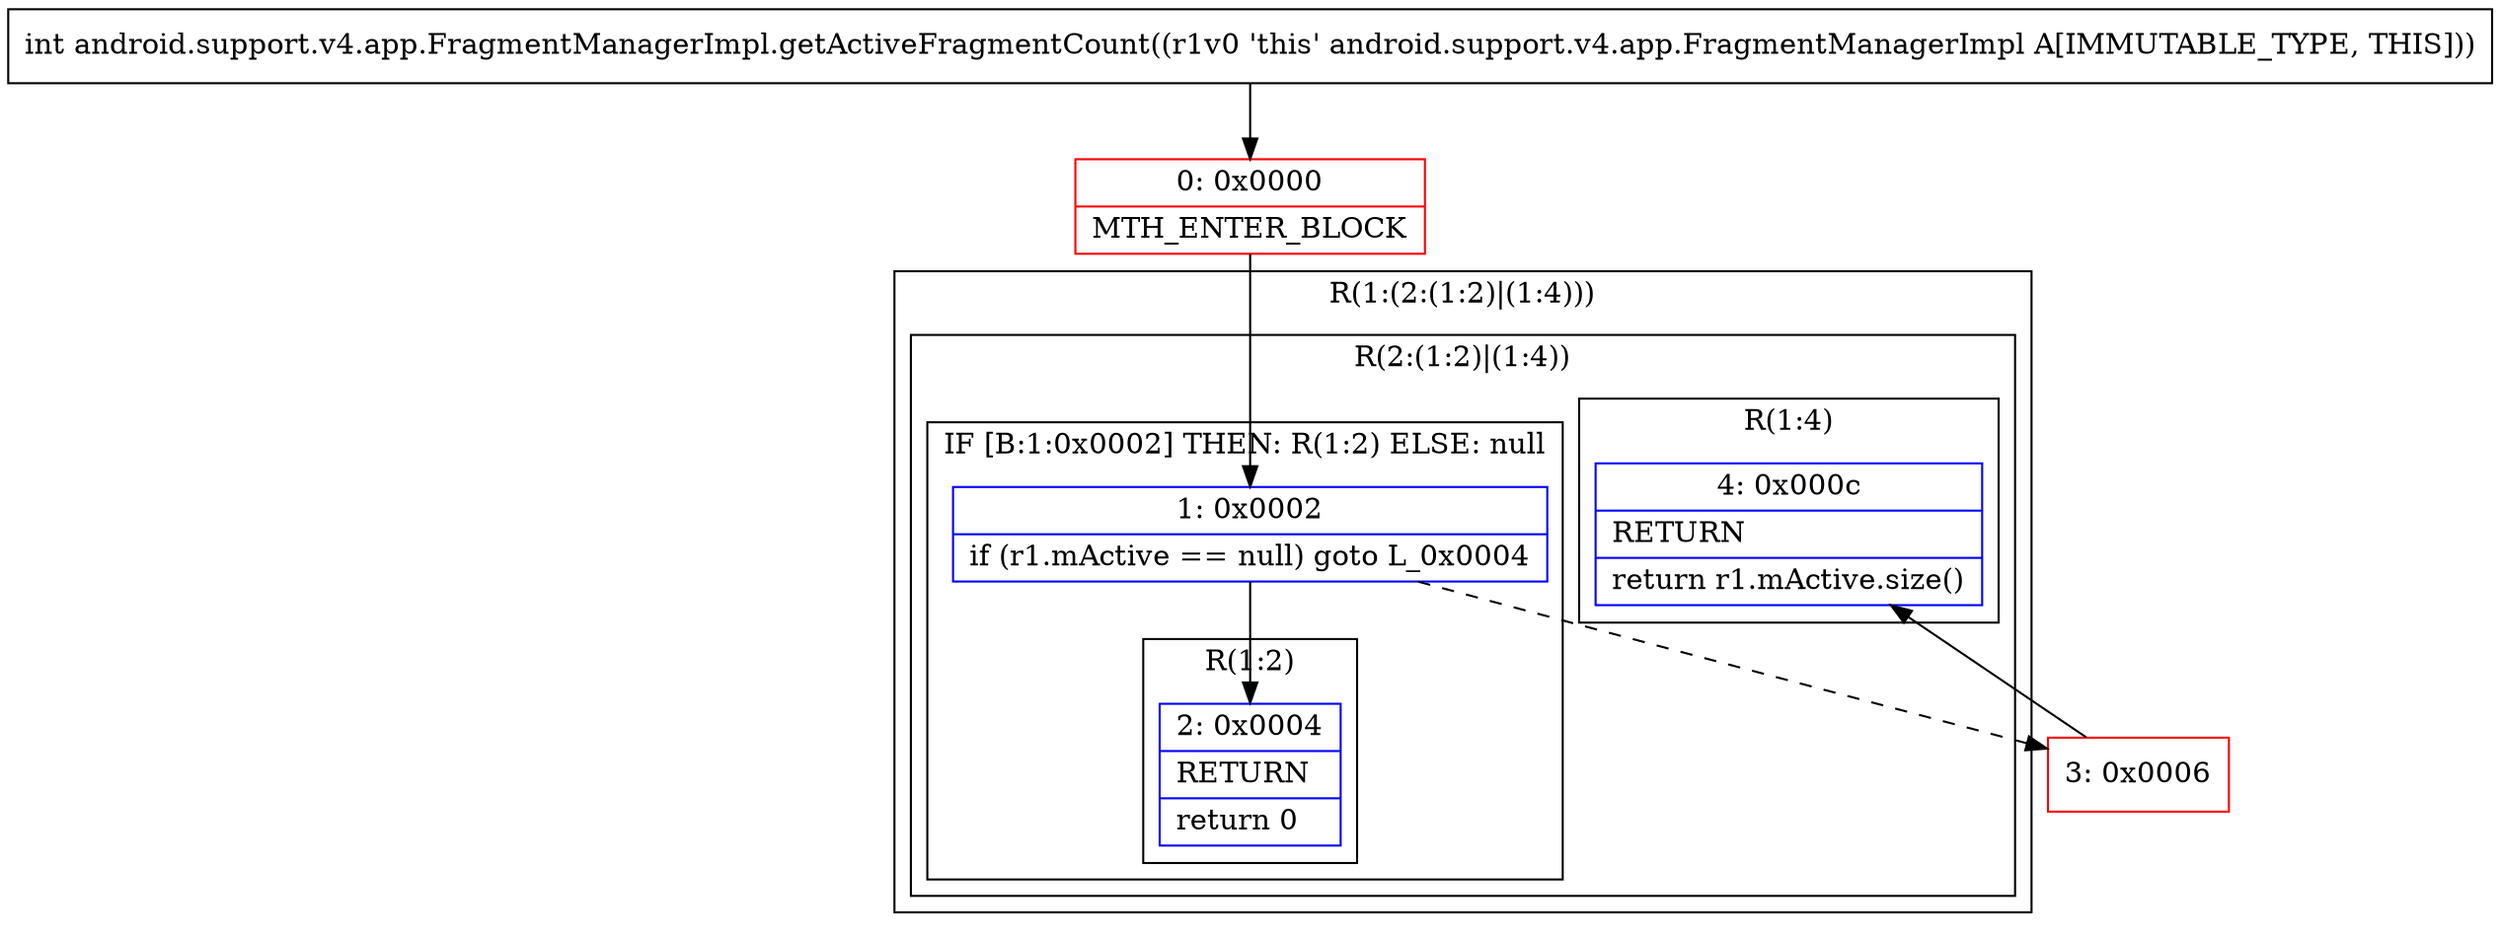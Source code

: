 digraph "CFG forandroid.support.v4.app.FragmentManagerImpl.getActiveFragmentCount()I" {
subgraph cluster_Region_725480205 {
label = "R(1:(2:(1:2)|(1:4)))";
node [shape=record,color=blue];
subgraph cluster_Region_871018143 {
label = "R(2:(1:2)|(1:4))";
node [shape=record,color=blue];
subgraph cluster_IfRegion_1980414982 {
label = "IF [B:1:0x0002] THEN: R(1:2) ELSE: null";
node [shape=record,color=blue];
Node_1 [shape=record,label="{1\:\ 0x0002|if (r1.mActive == null) goto L_0x0004\l}"];
subgraph cluster_Region_1785059468 {
label = "R(1:2)";
node [shape=record,color=blue];
Node_2 [shape=record,label="{2\:\ 0x0004|RETURN\l|return 0\l}"];
}
}
subgraph cluster_Region_772074326 {
label = "R(1:4)";
node [shape=record,color=blue];
Node_4 [shape=record,label="{4\:\ 0x000c|RETURN\l|return r1.mActive.size()\l}"];
}
}
}
Node_0 [shape=record,color=red,label="{0\:\ 0x0000|MTH_ENTER_BLOCK\l}"];
Node_3 [shape=record,color=red,label="{3\:\ 0x0006}"];
MethodNode[shape=record,label="{int android.support.v4.app.FragmentManagerImpl.getActiveFragmentCount((r1v0 'this' android.support.v4.app.FragmentManagerImpl A[IMMUTABLE_TYPE, THIS])) }"];
MethodNode -> Node_0;
Node_1 -> Node_2;
Node_1 -> Node_3[style=dashed];
Node_0 -> Node_1;
Node_3 -> Node_4;
}

